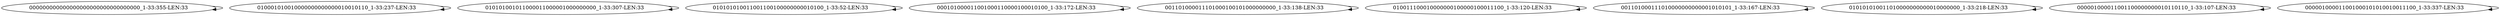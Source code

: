 digraph G {
    "000000000000000000000000000000000_1-33:355-LEN:33" -> "000000000000000000000000000000000_1-33:355-LEN:33";
    "010001010010000000000000010010110_1-33:237-LEN:33" -> "010001010010000000000000010010110_1-33:237-LEN:33";
    "010101001011000011000001000000000_1-33:307-LEN:33" -> "010101001011000011000001000000000_1-33:307-LEN:33";
    "010101010011001100100000000010100_1-33:52-LEN:33" -> "010101010011001100100000000010100_1-33:52-LEN:33";
    "000101000011001000110000100010100_1-33:172-LEN:33" -> "000101000011001000110000100010100_1-33:172-LEN:33";
    "001101000011101000100101000000000_1-33:138-LEN:33" -> "001101000011101000100101000000000_1-33:138-LEN:33";
    "010011100010000000100000100011100_1-33:120-LEN:33" -> "010011100010000000100000100011100_1-33:120-LEN:33";
    "001101000111010000000000001010101_1-33:167-LEN:33" -> "001101000111010000000000001010101_1-33:167-LEN:33";
    "010101010011010000000000010000000_1-33:218-LEN:33" -> "010101010011010000000000010000000_1-33:218-LEN:33";
    "000001000011001100000000010110110_1-33:107-LEN:33" -> "000001000011001100000000010110110_1-33:107-LEN:33";
    "000001000011001000101010010011100_1-33:337-LEN:33" -> "000001000011001000101010010011100_1-33:337-LEN:33";
}
